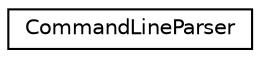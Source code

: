 digraph "Graphical Class Hierarchy"
{
  edge [fontname="Helvetica",fontsize="10",labelfontname="Helvetica",labelfontsize="10"];
  node [fontname="Helvetica",fontsize="10",shape=record];
  rankdir="LR";
  Node1 [label="CommandLineParser",height=0.2,width=0.4,color="black", fillcolor="white", style="filled",URL="$de/d5e/a00007.html"];
}
